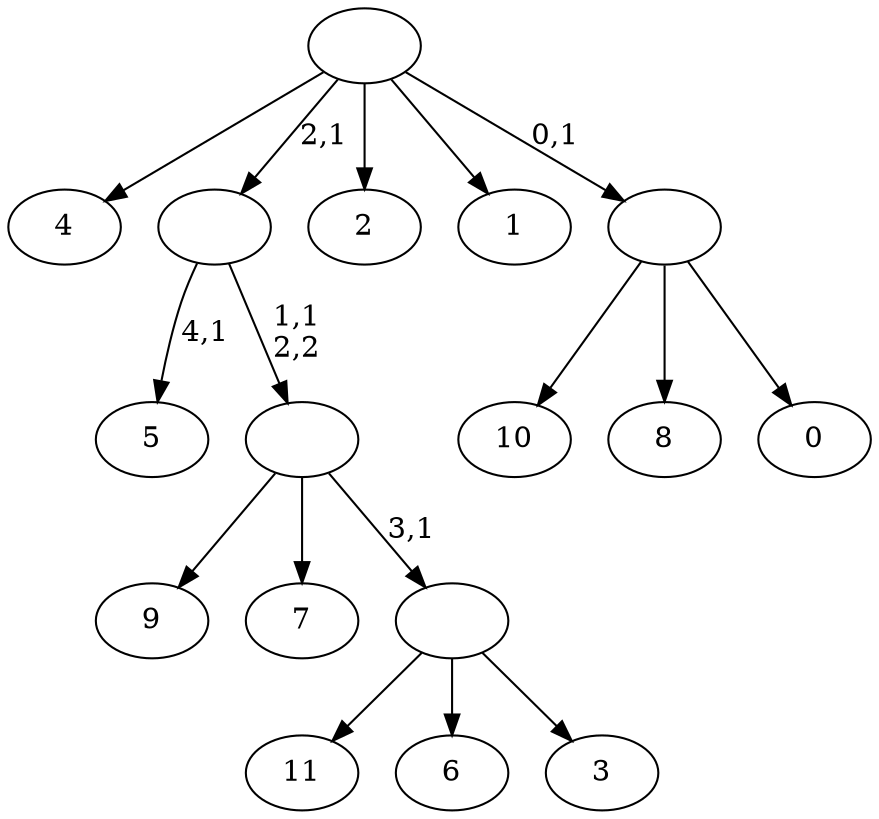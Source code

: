 digraph T {
	17 [label="11"]
	16 [label="10"]
	15 [label="9"]
	14 [label="8"]
	13 [label="7"]
	12 [label="6"]
	11 [label="5"]
	9 [label="4"]
	8 [label="3"]
	7 [label=""]
	6 [label=""]
	5 [label=""]
	4 [label="2"]
	3 [label="1"]
	2 [label="0"]
	1 [label=""]
	0 [label=""]
	7 -> 17 [label=""]
	7 -> 12 [label=""]
	7 -> 8 [label=""]
	6 -> 15 [label=""]
	6 -> 13 [label=""]
	6 -> 7 [label="3,1"]
	5 -> 11 [label="4,1"]
	5 -> 6 [label="1,1\n2,2"]
	1 -> 16 [label=""]
	1 -> 14 [label=""]
	1 -> 2 [label=""]
	0 -> 9 [label=""]
	0 -> 5 [label="2,1"]
	0 -> 4 [label=""]
	0 -> 3 [label=""]
	0 -> 1 [label="0,1"]
}
